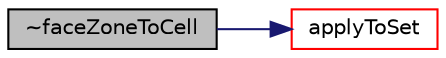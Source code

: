 digraph "~faceZoneToCell"
{
  bgcolor="transparent";
  edge [fontname="Helvetica",fontsize="10",labelfontname="Helvetica",labelfontsize="10"];
  node [fontname="Helvetica",fontsize="10",shape=record];
  rankdir="LR";
  Node1 [label="~faceZoneToCell",height=0.2,width=0.4,color="black", fillcolor="grey75", style="filled", fontcolor="black"];
  Node1 -> Node2 [color="midnightblue",fontsize="10",style="solid",fontname="Helvetica"];
  Node2 [label="applyToSet",height=0.2,width=0.4,color="red",URL="$a00754.html#a9209c8f0dadc97abefaea99f168a85ae"];
}
